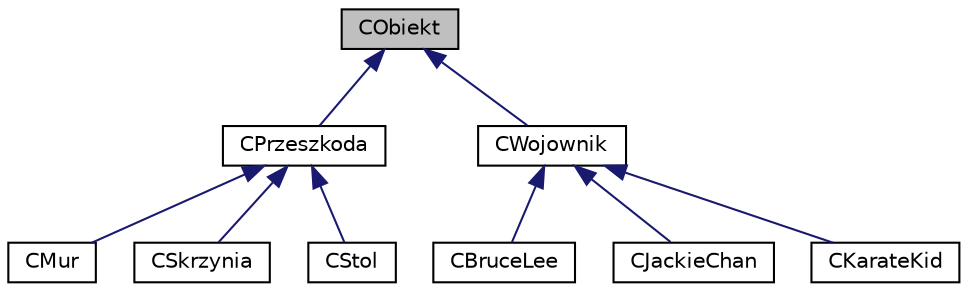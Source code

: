 digraph "CObiekt"
{
 // LATEX_PDF_SIZE
  edge [fontname="Helvetica",fontsize="10",labelfontname="Helvetica",labelfontsize="10"];
  node [fontname="Helvetica",fontsize="10",shape=record];
  Node1 [label="CObiekt",height=0.2,width=0.4,color="black", fillcolor="grey75", style="filled", fontcolor="black",tooltip=" "];
  Node1 -> Node2 [dir="back",color="midnightblue",fontsize="10",style="solid",fontname="Helvetica"];
  Node2 [label="CPrzeszkoda",height=0.2,width=0.4,color="black", fillcolor="white", style="filled",URL="$class_c_przeszkoda.html",tooltip=" "];
  Node2 -> Node3 [dir="back",color="midnightblue",fontsize="10",style="solid",fontname="Helvetica"];
  Node3 [label="CMur",height=0.2,width=0.4,color="black", fillcolor="white", style="filled",URL="$class_c_mur.html",tooltip=" "];
  Node2 -> Node4 [dir="back",color="midnightblue",fontsize="10",style="solid",fontname="Helvetica"];
  Node4 [label="CSkrzynia",height=0.2,width=0.4,color="black", fillcolor="white", style="filled",URL="$class_c_skrzynia.html",tooltip=" "];
  Node2 -> Node5 [dir="back",color="midnightblue",fontsize="10",style="solid",fontname="Helvetica"];
  Node5 [label="CStol",height=0.2,width=0.4,color="black", fillcolor="white", style="filled",URL="$class_c_stol.html",tooltip=" "];
  Node1 -> Node6 [dir="back",color="midnightblue",fontsize="10",style="solid",fontname="Helvetica"];
  Node6 [label="CWojownik",height=0.2,width=0.4,color="black", fillcolor="white", style="filled",URL="$class_c_wojownik.html",tooltip=" "];
  Node6 -> Node7 [dir="back",color="midnightblue",fontsize="10",style="solid",fontname="Helvetica"];
  Node7 [label="CBruceLee",height=0.2,width=0.4,color="black", fillcolor="white", style="filled",URL="$class_c_bruce_lee.html",tooltip=" "];
  Node6 -> Node8 [dir="back",color="midnightblue",fontsize="10",style="solid",fontname="Helvetica"];
  Node8 [label="CJackieChan",height=0.2,width=0.4,color="black", fillcolor="white", style="filled",URL="$class_c_jackie_chan.html",tooltip=" "];
  Node6 -> Node9 [dir="back",color="midnightblue",fontsize="10",style="solid",fontname="Helvetica"];
  Node9 [label="CKarateKid",height=0.2,width=0.4,color="black", fillcolor="white", style="filled",URL="$class_c_karate_kid.html",tooltip=" "];
}
